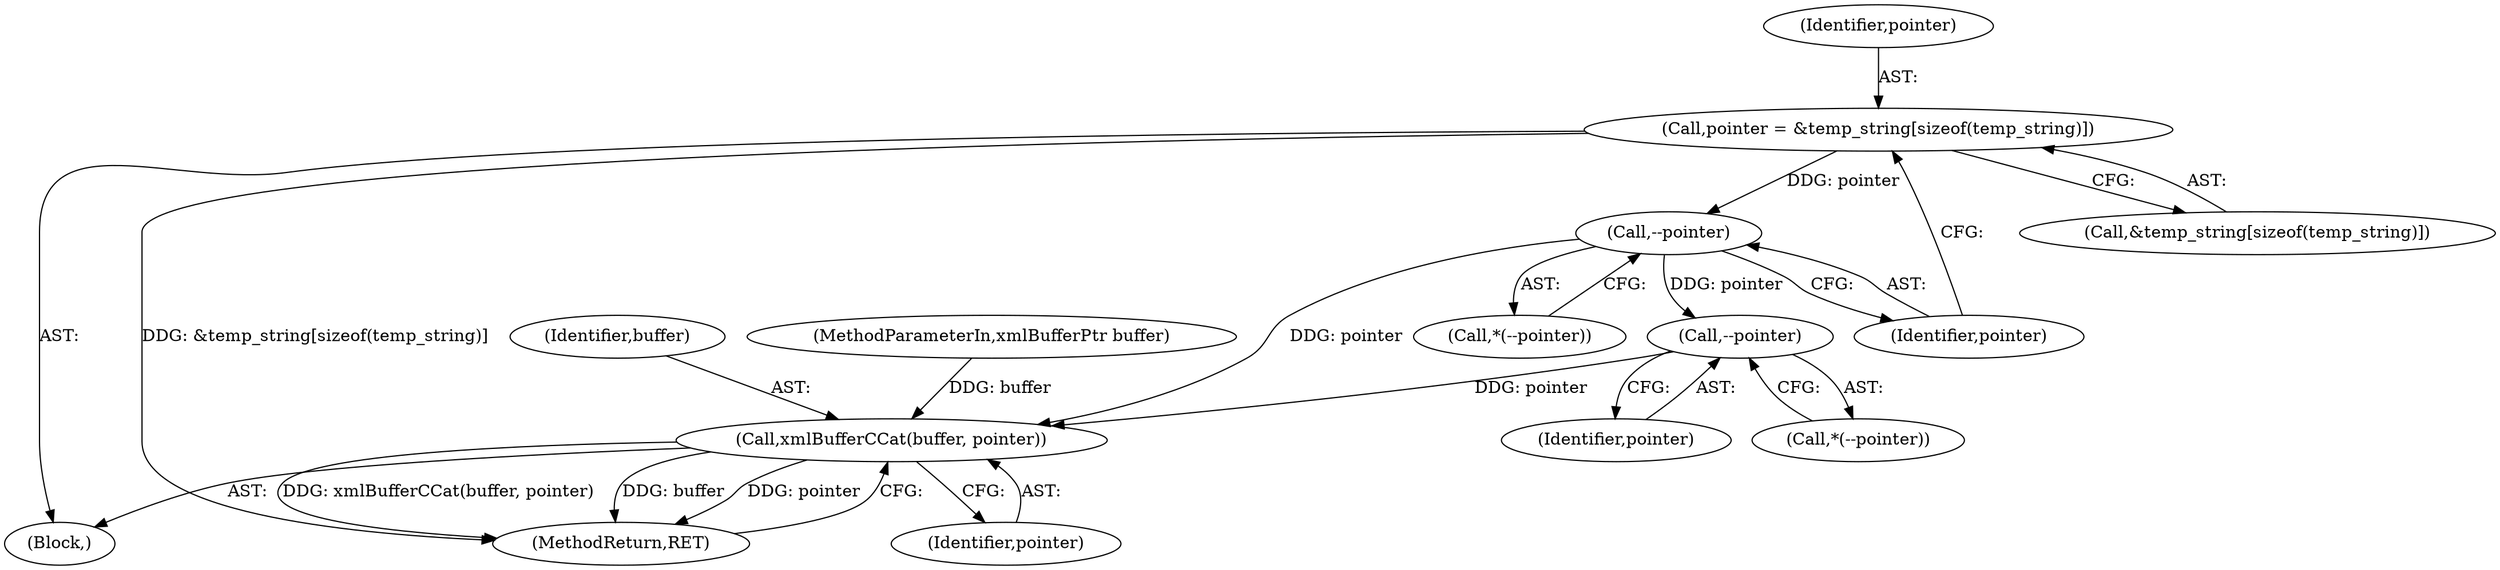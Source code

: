 digraph "0_Chrome_96dbafe288dbe2f0cc45fa3c39daf6d0c37acbab_20@API" {
"1000125" [label="(Call,pointer = &temp_string[sizeof(temp_string)])"];
"1000134" [label="(Call,--pointer)"];
"1000160" [label="(Call,--pointer)"];
"1000177" [label="(Call,xmlBufferCCat(buffer, pointer))"];
"1000126" [label="(Identifier,pointer)"];
"1000133" [label="(Call,*(--pointer))"];
"1000177" [label="(Call,xmlBufferCCat(buffer, pointer))"];
"1000178" [label="(Identifier,buffer)"];
"1000106" [label="(Block,)"];
"1000180" [label="(MethodReturn,RET)"];
"1000125" [label="(Call,pointer = &temp_string[sizeof(temp_string)])"];
"1000134" [label="(Call,--pointer)"];
"1000127" [label="(Call,&temp_string[sizeof(temp_string)])"];
"1000161" [label="(Identifier,pointer)"];
"1000103" [label="(MethodParameterIn,xmlBufferPtr buffer)"];
"1000179" [label="(Identifier,pointer)"];
"1000160" [label="(Call,--pointer)"];
"1000135" [label="(Identifier,pointer)"];
"1000159" [label="(Call,*(--pointer))"];
"1000125" -> "1000106"  [label="AST: "];
"1000125" -> "1000127"  [label="CFG: "];
"1000126" -> "1000125"  [label="AST: "];
"1000127" -> "1000125"  [label="AST: "];
"1000135" -> "1000125"  [label="CFG: "];
"1000125" -> "1000180"  [label="DDG: &temp_string[sizeof(temp_string)]"];
"1000125" -> "1000134"  [label="DDG: pointer"];
"1000134" -> "1000133"  [label="AST: "];
"1000134" -> "1000135"  [label="CFG: "];
"1000135" -> "1000134"  [label="AST: "];
"1000133" -> "1000134"  [label="CFG: "];
"1000134" -> "1000160"  [label="DDG: pointer"];
"1000134" -> "1000177"  [label="DDG: pointer"];
"1000160" -> "1000159"  [label="AST: "];
"1000160" -> "1000161"  [label="CFG: "];
"1000161" -> "1000160"  [label="AST: "];
"1000159" -> "1000160"  [label="CFG: "];
"1000160" -> "1000177"  [label="DDG: pointer"];
"1000177" -> "1000106"  [label="AST: "];
"1000177" -> "1000179"  [label="CFG: "];
"1000178" -> "1000177"  [label="AST: "];
"1000179" -> "1000177"  [label="AST: "];
"1000180" -> "1000177"  [label="CFG: "];
"1000177" -> "1000180"  [label="DDG: xmlBufferCCat(buffer, pointer)"];
"1000177" -> "1000180"  [label="DDG: buffer"];
"1000177" -> "1000180"  [label="DDG: pointer"];
"1000103" -> "1000177"  [label="DDG: buffer"];
}
